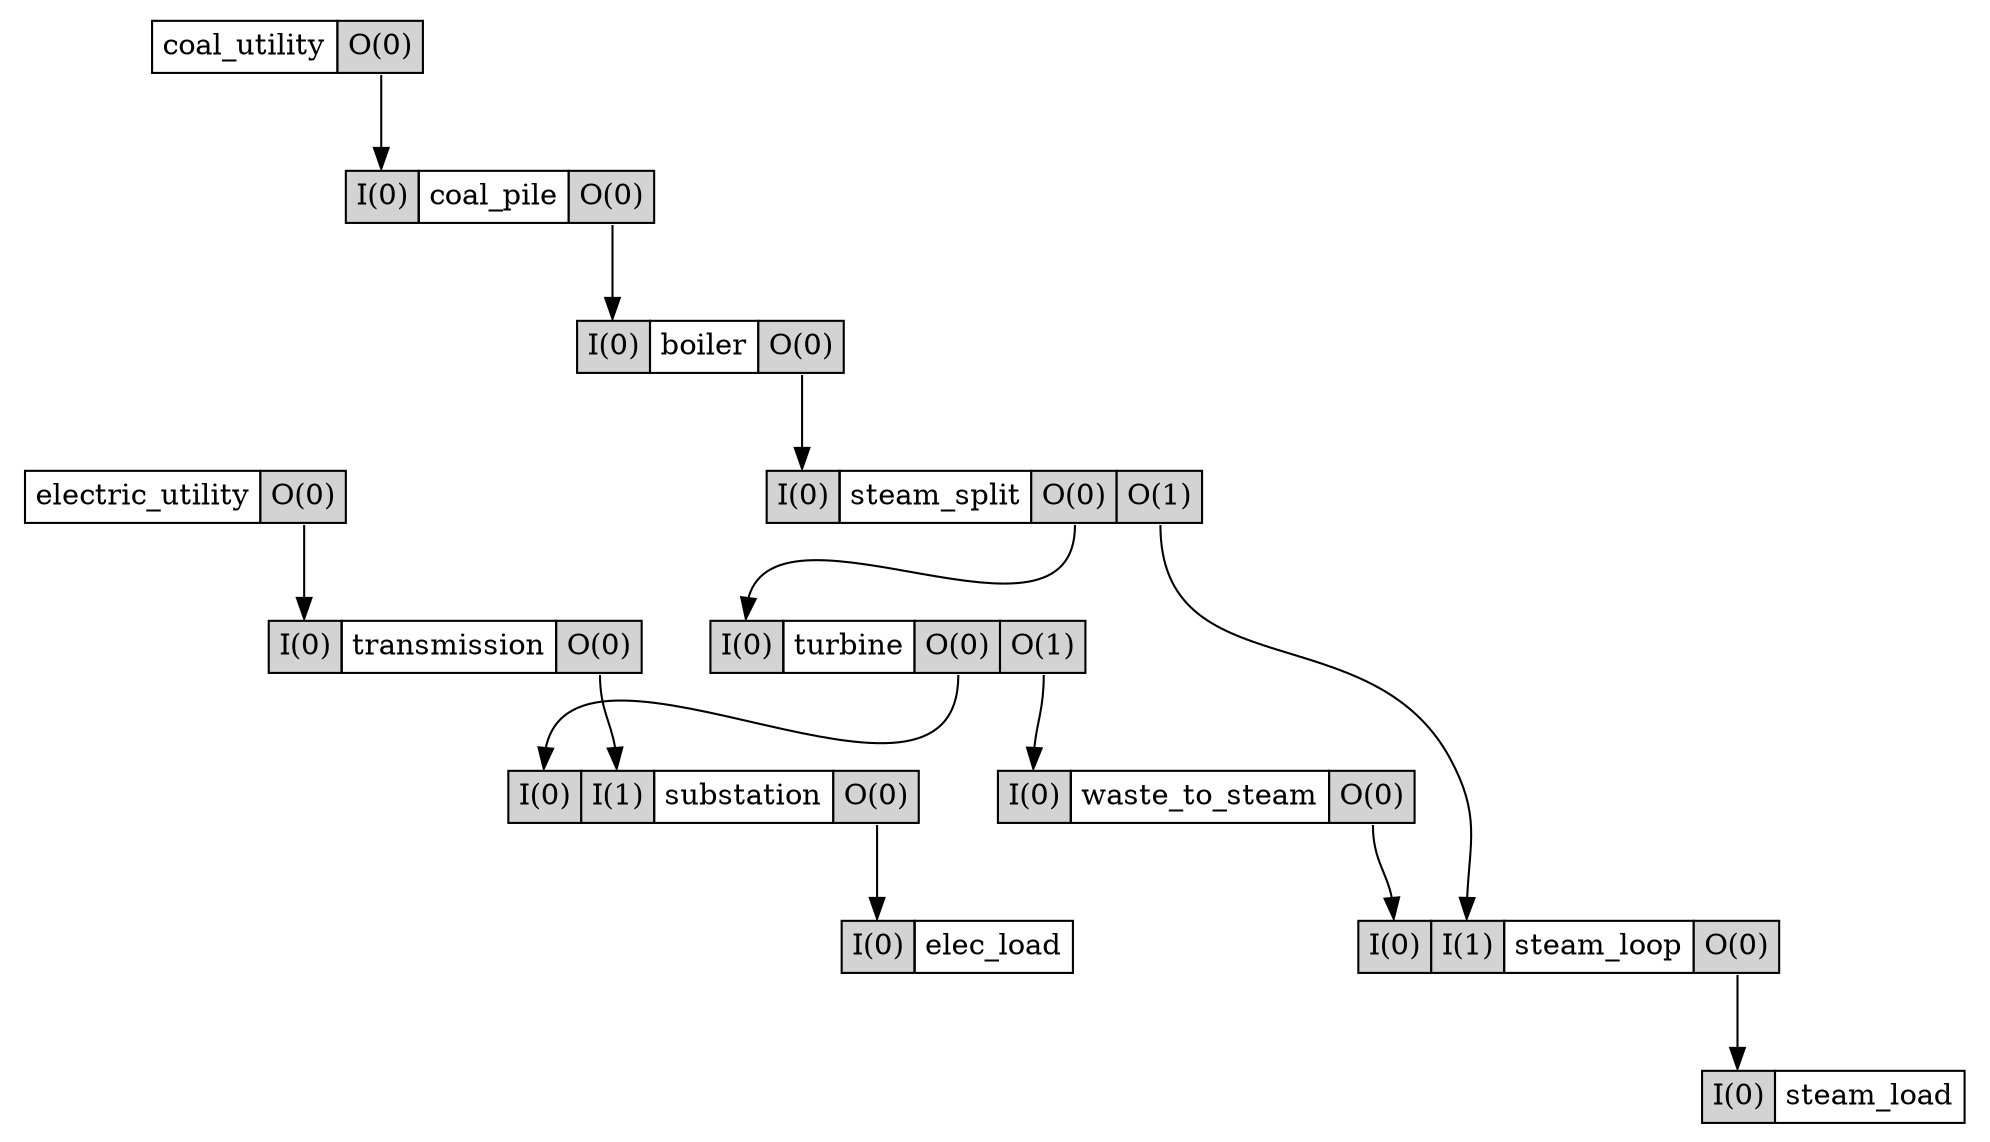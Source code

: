 digraph nw_electric {
  boiler [shape=none,label=<
    <TABLE BORDER="0" CELLBORDER="1" CELLSPACING="0" CELLPADDING="4">
      <TR>
        <TD PORT="I0" BGCOLOR="lightgrey">I(0)</TD>
        <TD PORT="name">boiler</TD>
        <TD PORT="O0" BGCOLOR="lightgrey">O(0)</TD>
      </TR>
    </TABLE>>];
  coal_pile [shape=none,label=<
    <TABLE BORDER="0" CELLBORDER="1" CELLSPACING="0" CELLPADDING="4">
      <TR>
        <TD PORT="I0" BGCOLOR="lightgrey">I(0)</TD>
        <TD PORT="name">coal_pile</TD>
        <TD PORT="O0" BGCOLOR="lightgrey">O(0)</TD>
      </TR>
    </TABLE>>];
  coal_utility [shape=none,label=<
    <TABLE BORDER="0" CELLBORDER="1" CELLSPACING="0" CELLPADDING="4">
      <TR>
        <TD PORT="name">coal_utility</TD>
        <TD PORT="O0" BGCOLOR="lightgrey">O(0)</TD>
      </TR>
    </TABLE>>];
  elec_load [shape=none,label=<
    <TABLE BORDER="0" CELLBORDER="1" CELLSPACING="0" CELLPADDING="4">
      <TR>
        <TD PORT="I0" BGCOLOR="lightgrey">I(0)</TD>
        <TD PORT="name">elec_load</TD>
      </TR>
    </TABLE>>];
  electric_utility [shape=none,label=<
    <TABLE BORDER="0" CELLBORDER="1" CELLSPACING="0" CELLPADDING="4">
      <TR>
        <TD PORT="name">electric_utility</TD>
        <TD PORT="O0" BGCOLOR="lightgrey">O(0)</TD>
      </TR>
    </TABLE>>];
  steam_load [shape=none,label=<
    <TABLE BORDER="0" CELLBORDER="1" CELLSPACING="0" CELLPADDING="4">
      <TR>
        <TD PORT="I0" BGCOLOR="lightgrey">I(0)</TD>
        <TD PORT="name">steam_load</TD>
      </TR>
    </TABLE>>];
  steam_loop [shape=none,label=<
    <TABLE BORDER="0" CELLBORDER="1" CELLSPACING="0" CELLPADDING="4">
      <TR>
        <TD PORT="I0" BGCOLOR="lightgrey">I(0)</TD>
        <TD PORT="I1" BGCOLOR="lightgrey">I(1)</TD>
        <TD PORT="name">steam_loop</TD>
        <TD PORT="O0" BGCOLOR="lightgrey">O(0)</TD>
      </TR>
    </TABLE>>];
  steam_split [shape=none,label=<
    <TABLE BORDER="0" CELLBORDER="1" CELLSPACING="0" CELLPADDING="4">
      <TR>
        <TD PORT="I0" BGCOLOR="lightgrey">I(0)</TD>
        <TD PORT="name">steam_split</TD>
        <TD PORT="O0" BGCOLOR="lightgrey">O(0)</TD>
        <TD PORT="O1" BGCOLOR="lightgrey">O(1)</TD>
      </TR>
    </TABLE>>];
  substation [shape=none,label=<
    <TABLE BORDER="0" CELLBORDER="1" CELLSPACING="0" CELLPADDING="4">
      <TR>
        <TD PORT="I0" BGCOLOR="lightgrey">I(0)</TD>
        <TD PORT="I1" BGCOLOR="lightgrey">I(1)</TD>
        <TD PORT="name">substation</TD>
        <TD PORT="O0" BGCOLOR="lightgrey">O(0)</TD>
      </TR>
    </TABLE>>];
  transmission [shape=none,label=<
    <TABLE BORDER="0" CELLBORDER="1" CELLSPACING="0" CELLPADDING="4">
      <TR>
        <TD PORT="I0" BGCOLOR="lightgrey">I(0)</TD>
        <TD PORT="name">transmission</TD>
        <TD PORT="O0" BGCOLOR="lightgrey">O(0)</TD>
      </TR>
    </TABLE>>];
  turbine [shape=none,label=<
    <TABLE BORDER="0" CELLBORDER="1" CELLSPACING="0" CELLPADDING="4">
      <TR>
        <TD PORT="I0" BGCOLOR="lightgrey">I(0)</TD>
        <TD PORT="name">turbine</TD>
        <TD PORT="O0" BGCOLOR="lightgrey">O(0)</TD>
        <TD PORT="O1" BGCOLOR="lightgrey">O(1)</TD>
      </TR>
    </TABLE>>];
  waste_to_steam [shape=none,label=<
    <TABLE BORDER="0" CELLBORDER="1" CELLSPACING="0" CELLPADDING="4">
      <TR>
        <TD PORT="I0" BGCOLOR="lightgrey">I(0)</TD>
        <TD PORT="name">waste_to_steam</TD>
        <TD PORT="O0" BGCOLOR="lightgrey">O(0)</TD>
      </TR>
    </TABLE>>];
  electric_utility:O0:s -> transmission:I0:n;
  transmission:O0:s -> substation:I1:n;
  substation:O0:s -> elec_load:I0:n;
  coal_utility:O0:s -> coal_pile:I0:n;
  coal_pile:O0:s -> boiler:I0:n;
  boiler:O0:s -> steam_split:I0:n;
  steam_split:O1:s -> steam_loop:I1:n;
  turbine:O1:s -> waste_to_steam:I0:n;
  waste_to_steam:O0:s -> steam_loop:I0:n;
  steam_loop:O0:s -> steam_load:I0:n;
  steam_split:O0:s -> turbine:I0:n;
  turbine:O0:s -> substation:I0:n;
}